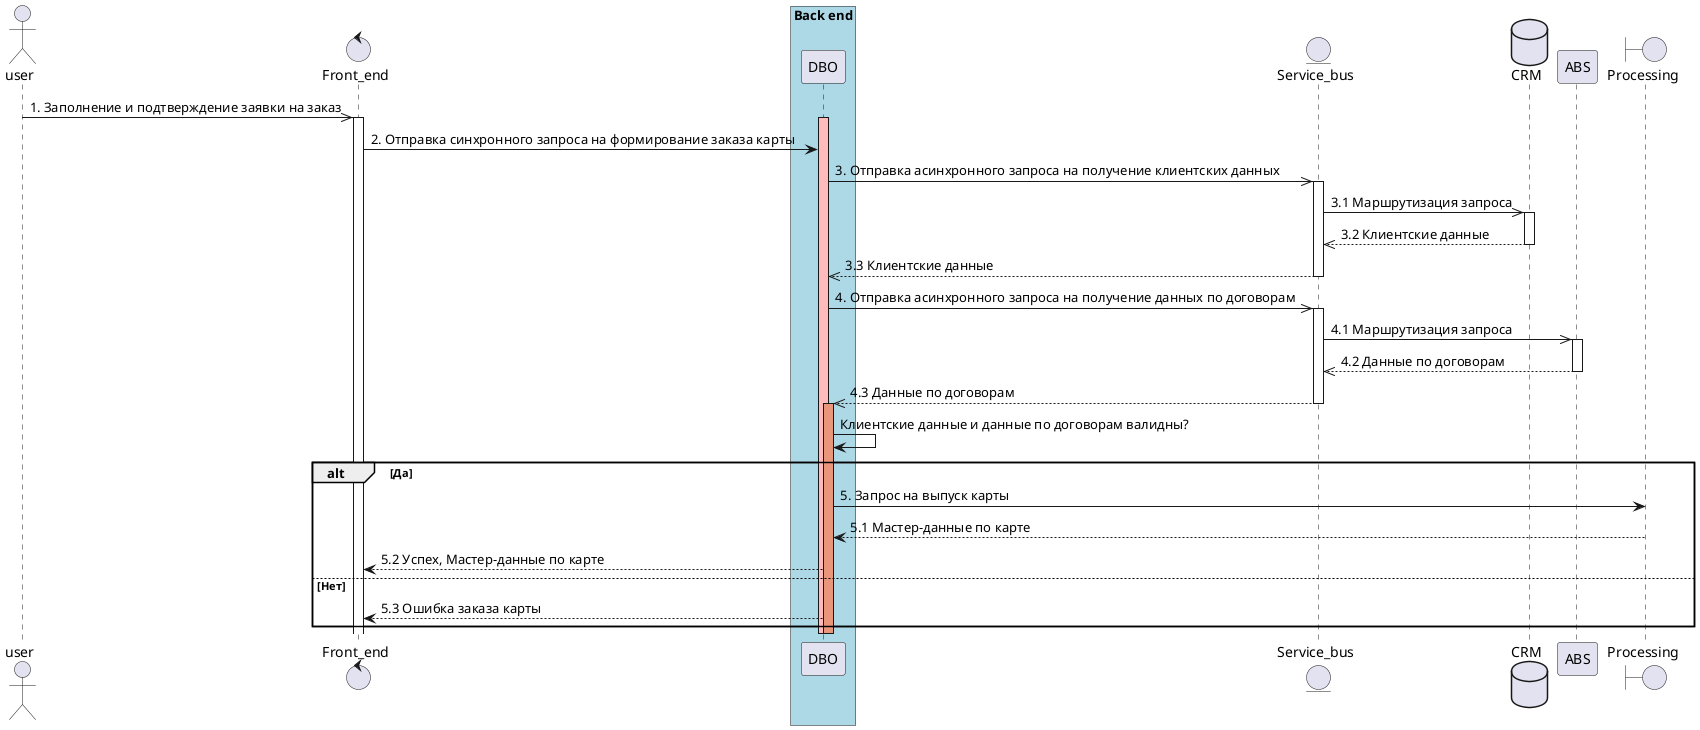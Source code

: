 @startuml First practice

actor user
control Front_end

box "Back end" #LightBlue
    participant DBO
end box

entity Service_bus
database CRM
participant ABS
boundary Processing


user ->> Front_end ++: 1. Заполнение и подтверждение заявки на заказ

activate DBO #FFBBBB
Front_end -> DBO : 2. Отправка синхронного запроса на формирование заказа карты
DBO ->> Service_bus ++: 3. Отправка асинхронного запроса на получение клиентских данных
Service_bus ->> CRM ++: 3.1 Маршрутизация запроса
CRM -->> Service_bus --: 3.2 Клиентские данные
Service_bus -->> DBO --: 3.3 Клиентские данные
DBO ->> Service_bus ++: 4. Отправка асинхронного запроса на получение данных по договорам
Service_bus ->> ABS ++: 4.1 Маршрутизация запроса
ABS -->> Service_bus --: 4.2 Данные по договорам
Service_bus -->> DBO --: 4.3 Данные по договорам

activate DBO #DarkSalmon

DBO -> DBO: Клиентские данные и данные по договорам валидны?

alt Да

    DBO -> Processing : 5. Запрос на выпуск карты
    Processing --> DBO : 5.1 Мастер-данные по карте
    DBO --> Front_end : 5.2 Успех, Мастер-данные по карте
else Нет

    DBO --> Front_end : 5.3 Ошибка заказа карты

end

deactivate DBO
deactivate DBO

@enduml
